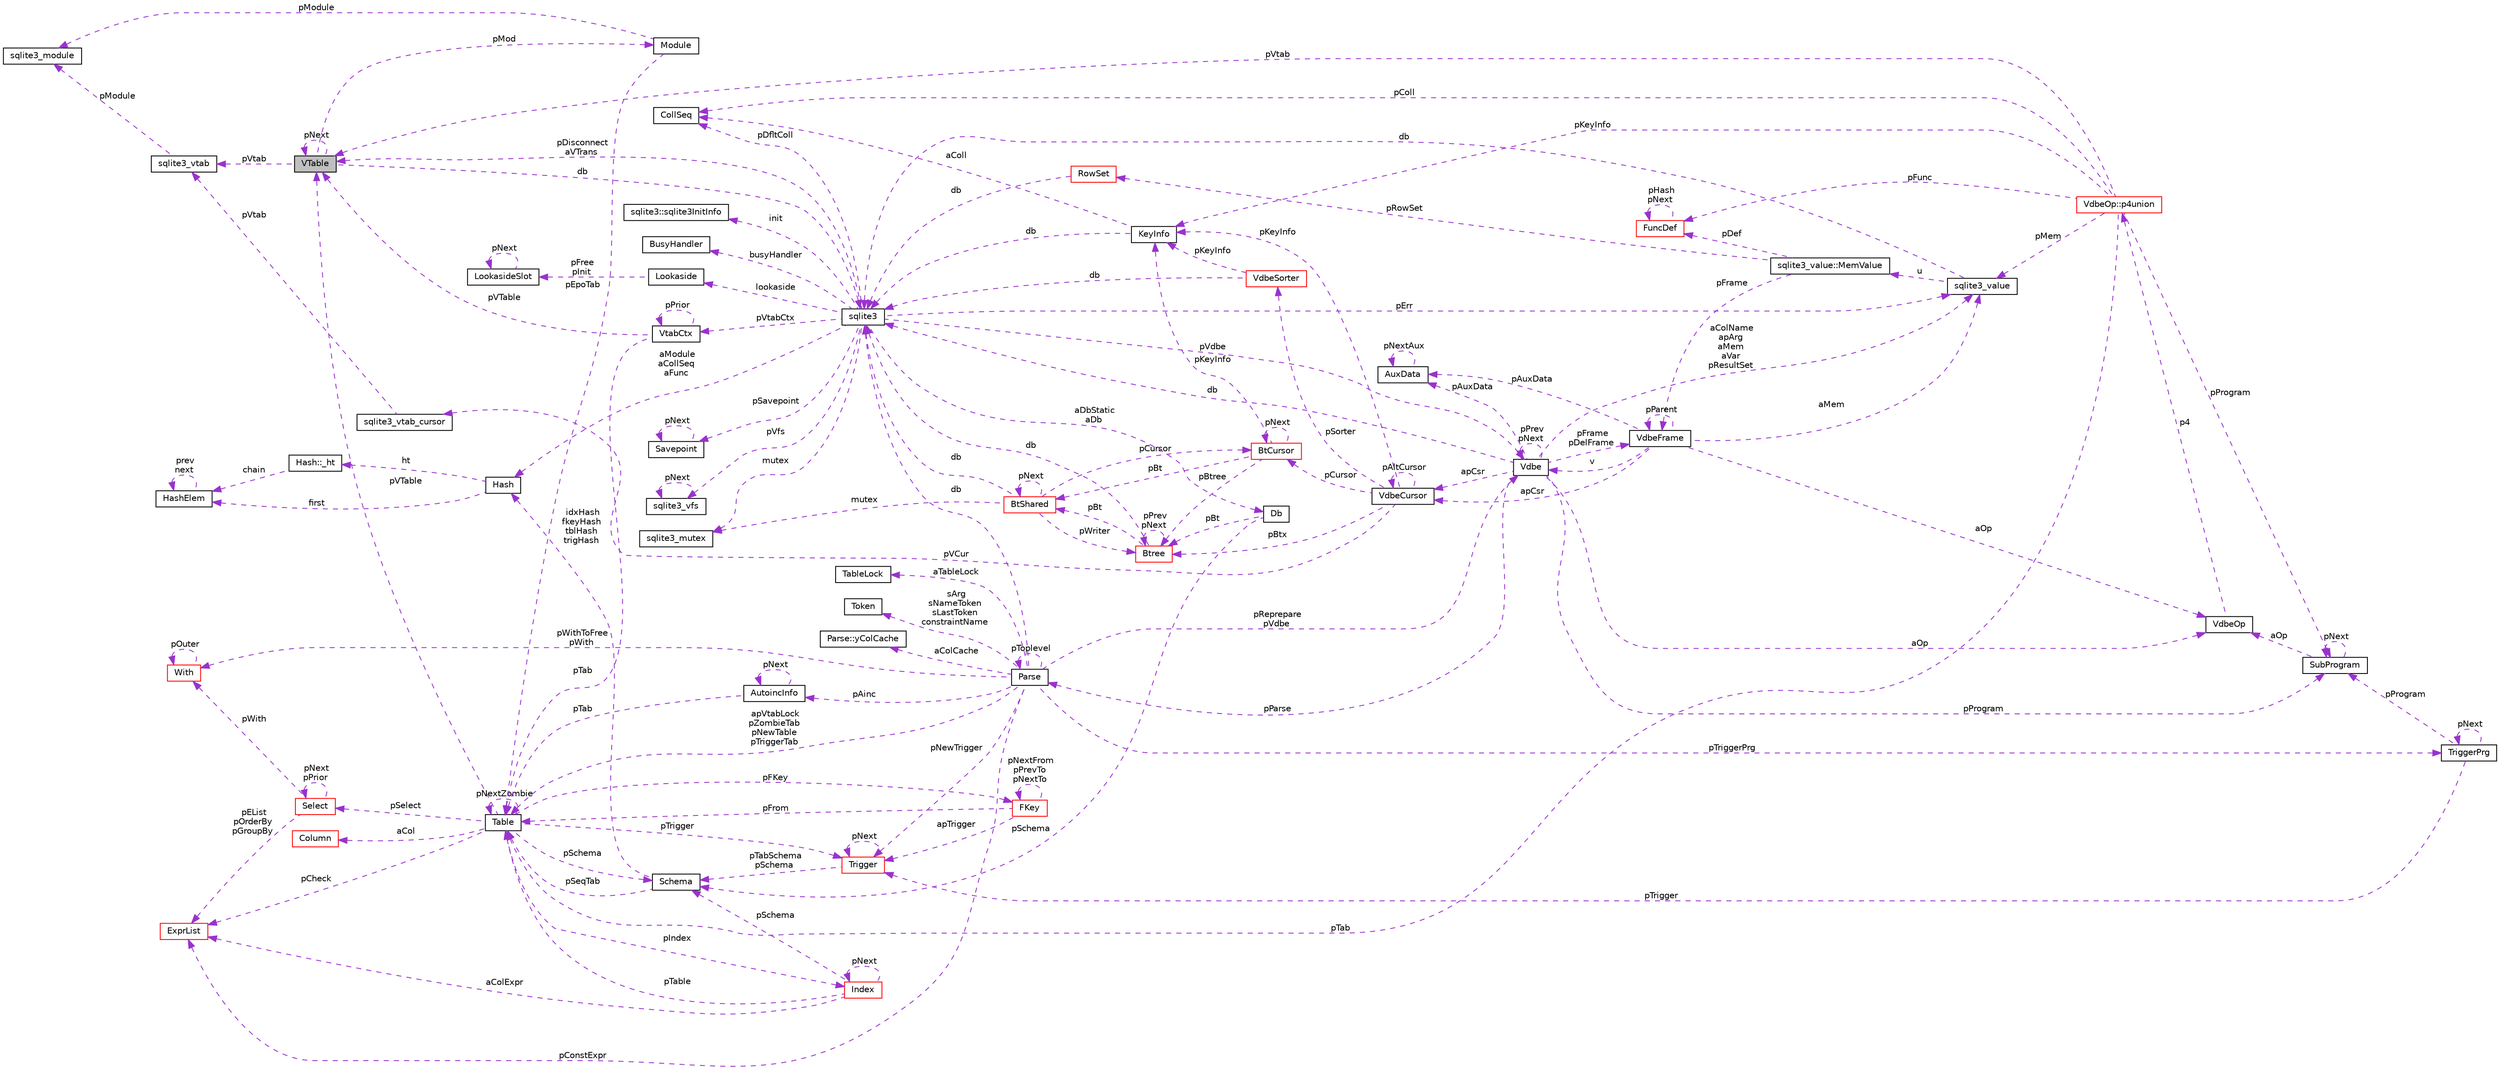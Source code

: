 digraph "VTable"
{
  edge [fontname="Helvetica",fontsize="10",labelfontname="Helvetica",labelfontsize="10"];
  node [fontname="Helvetica",fontsize="10",shape=record];
  rankdir="LR";
  Node1 [label="VTable",height=0.2,width=0.4,color="black", fillcolor="grey75", style="filled", fontcolor="black"];
  Node2 -> Node1 [dir="back",color="darkorchid3",fontsize="10",style="dashed",label=" db" ,fontname="Helvetica"];
  Node2 [label="sqlite3",height=0.2,width=0.4,color="black", fillcolor="white", style="filled",URL="$structsqlite3.html"];
  Node3 -> Node2 [dir="back",color="darkorchid3",fontsize="10",style="dashed",label=" pVdbe" ,fontname="Helvetica"];
  Node3 [label="Vdbe",height=0.2,width=0.4,color="black", fillcolor="white", style="filled",URL="$structVdbe.html"];
  Node3 -> Node3 [dir="back",color="darkorchid3",fontsize="10",style="dashed",label=" pPrev\npNext" ,fontname="Helvetica"];
  Node2 -> Node3 [dir="back",color="darkorchid3",fontsize="10",style="dashed",label=" db" ,fontname="Helvetica"];
  Node4 -> Node3 [dir="back",color="darkorchid3",fontsize="10",style="dashed",label=" aColName\napArg\naMem\naVar\npResultSet" ,fontname="Helvetica"];
  Node4 [label="sqlite3_value",height=0.2,width=0.4,color="black", fillcolor="white", style="filled",URL="$structsqlite3__value.html"];
  Node2 -> Node4 [dir="back",color="darkorchid3",fontsize="10",style="dashed",label=" db" ,fontname="Helvetica"];
  Node5 -> Node4 [dir="back",color="darkorchid3",fontsize="10",style="dashed",label=" u" ,fontname="Helvetica"];
  Node5 [label="sqlite3_value::MemValue",height=0.2,width=0.4,color="black", fillcolor="white", style="filled",URL="$unionsqlite3__value_1_1MemValue.html"];
  Node6 -> Node5 [dir="back",color="darkorchid3",fontsize="10",style="dashed",label=" pFrame" ,fontname="Helvetica"];
  Node6 [label="VdbeFrame",height=0.2,width=0.4,color="black", fillcolor="white", style="filled",URL="$structVdbeFrame.html"];
  Node3 -> Node6 [dir="back",color="darkorchid3",fontsize="10",style="dashed",label=" v" ,fontname="Helvetica"];
  Node4 -> Node6 [dir="back",color="darkorchid3",fontsize="10",style="dashed",label=" aMem" ,fontname="Helvetica"];
  Node6 -> Node6 [dir="back",color="darkorchid3",fontsize="10",style="dashed",label=" pParent" ,fontname="Helvetica"];
  Node7 -> Node6 [dir="back",color="darkorchid3",fontsize="10",style="dashed",label=" pAuxData" ,fontname="Helvetica"];
  Node7 [label="AuxData",height=0.2,width=0.4,color="black", fillcolor="white", style="filled",URL="$structAuxData.html"];
  Node7 -> Node7 [dir="back",color="darkorchid3",fontsize="10",style="dashed",label=" pNextAux" ,fontname="Helvetica"];
  Node8 -> Node6 [dir="back",color="darkorchid3",fontsize="10",style="dashed",label=" apCsr" ,fontname="Helvetica"];
  Node8 [label="VdbeCursor",height=0.2,width=0.4,color="black", fillcolor="white", style="filled",URL="$structVdbeCursor.html"];
  Node9 -> Node8 [dir="back",color="darkorchid3",fontsize="10",style="dashed",label=" pCursor" ,fontname="Helvetica"];
  Node9 [label="BtCursor",height=0.2,width=0.4,color="red", fillcolor="white", style="filled",URL="$structBtCursor.html"];
  Node9 -> Node9 [dir="back",color="darkorchid3",fontsize="10",style="dashed",label=" pNext" ,fontname="Helvetica"];
  Node10 -> Node9 [dir="back",color="darkorchid3",fontsize="10",style="dashed",label=" pBt" ,fontname="Helvetica"];
  Node10 [label="BtShared",height=0.2,width=0.4,color="red", fillcolor="white", style="filled",URL="$structBtShared.html"];
  Node9 -> Node10 [dir="back",color="darkorchid3",fontsize="10",style="dashed",label=" pCursor" ,fontname="Helvetica"];
  Node10 -> Node10 [dir="back",color="darkorchid3",fontsize="10",style="dashed",label=" pNext" ,fontname="Helvetica"];
  Node2 -> Node10 [dir="back",color="darkorchid3",fontsize="10",style="dashed",label=" db" ,fontname="Helvetica"];
  Node11 -> Node10 [dir="back",color="darkorchid3",fontsize="10",style="dashed",label=" mutex" ,fontname="Helvetica"];
  Node11 [label="sqlite3_mutex",height=0.2,width=0.4,color="black", fillcolor="white", style="filled",URL="$structsqlite3__mutex.html"];
  Node12 -> Node10 [dir="back",color="darkorchid3",fontsize="10",style="dashed",label=" pWriter" ,fontname="Helvetica"];
  Node12 [label="Btree",height=0.2,width=0.4,color="red", fillcolor="white", style="filled",URL="$structBtree.html"];
  Node10 -> Node12 [dir="back",color="darkorchid3",fontsize="10",style="dashed",label=" pBt" ,fontname="Helvetica"];
  Node2 -> Node12 [dir="back",color="darkorchid3",fontsize="10",style="dashed",label=" db" ,fontname="Helvetica"];
  Node12 -> Node12 [dir="back",color="darkorchid3",fontsize="10",style="dashed",label=" pPrev\npNext" ,fontname="Helvetica"];
  Node13 -> Node9 [dir="back",color="darkorchid3",fontsize="10",style="dashed",label=" pKeyInfo" ,fontname="Helvetica"];
  Node13 [label="KeyInfo",height=0.2,width=0.4,color="black", fillcolor="white", style="filled",URL="$structKeyInfo.html"];
  Node2 -> Node13 [dir="back",color="darkorchid3",fontsize="10",style="dashed",label=" db" ,fontname="Helvetica"];
  Node14 -> Node13 [dir="back",color="darkorchid3",fontsize="10",style="dashed",label=" aColl" ,fontname="Helvetica"];
  Node14 [label="CollSeq",height=0.2,width=0.4,color="black", fillcolor="white", style="filled",URL="$structCollSeq.html"];
  Node12 -> Node9 [dir="back",color="darkorchid3",fontsize="10",style="dashed",label=" pBtree" ,fontname="Helvetica"];
  Node15 -> Node8 [dir="back",color="darkorchid3",fontsize="10",style="dashed",label=" pVCur" ,fontname="Helvetica"];
  Node15 [label="sqlite3_vtab_cursor",height=0.2,width=0.4,color="black", fillcolor="white", style="filled",URL="$structsqlite3__vtab__cursor.html"];
  Node16 -> Node15 [dir="back",color="darkorchid3",fontsize="10",style="dashed",label=" pVtab" ,fontname="Helvetica"];
  Node16 [label="sqlite3_vtab",height=0.2,width=0.4,color="black", fillcolor="white", style="filled",URL="$structsqlite3__vtab.html"];
  Node17 -> Node16 [dir="back",color="darkorchid3",fontsize="10",style="dashed",label=" pModule" ,fontname="Helvetica"];
  Node17 [label="sqlite3_module",height=0.2,width=0.4,color="black", fillcolor="white", style="filled",URL="$structsqlite3__module.html"];
  Node8 -> Node8 [dir="back",color="darkorchid3",fontsize="10",style="dashed",label=" pAltCursor" ,fontname="Helvetica"];
  Node13 -> Node8 [dir="back",color="darkorchid3",fontsize="10",style="dashed",label=" pKeyInfo" ,fontname="Helvetica"];
  Node18 -> Node8 [dir="back",color="darkorchid3",fontsize="10",style="dashed",label=" pSorter" ,fontname="Helvetica"];
  Node18 [label="VdbeSorter",height=0.2,width=0.4,color="red", fillcolor="white", style="filled",URL="$structVdbeSorter.html"];
  Node2 -> Node18 [dir="back",color="darkorchid3",fontsize="10",style="dashed",label=" db" ,fontname="Helvetica"];
  Node13 -> Node18 [dir="back",color="darkorchid3",fontsize="10",style="dashed",label=" pKeyInfo" ,fontname="Helvetica"];
  Node12 -> Node8 [dir="back",color="darkorchid3",fontsize="10",style="dashed",label=" pBtx" ,fontname="Helvetica"];
  Node19 -> Node6 [dir="back",color="darkorchid3",fontsize="10",style="dashed",label=" aOp" ,fontname="Helvetica"];
  Node19 [label="VdbeOp",height=0.2,width=0.4,color="black", fillcolor="white", style="filled",URL="$structVdbeOp.html"];
  Node20 -> Node19 [dir="back",color="darkorchid3",fontsize="10",style="dashed",label=" p4" ,fontname="Helvetica"];
  Node20 [label="VdbeOp::p4union",height=0.2,width=0.4,color="red", fillcolor="white", style="filled",URL="$unionVdbeOp_1_1p4union.html"];
  Node4 -> Node20 [dir="back",color="darkorchid3",fontsize="10",style="dashed",label=" pMem" ,fontname="Helvetica"];
  Node14 -> Node20 [dir="back",color="darkorchid3",fontsize="10",style="dashed",label=" pColl" ,fontname="Helvetica"];
  Node1 -> Node20 [dir="back",color="darkorchid3",fontsize="10",style="dashed",label=" pVtab" ,fontname="Helvetica"];
  Node21 -> Node20 [dir="back",color="darkorchid3",fontsize="10",style="dashed",label=" pTab" ,fontname="Helvetica"];
  Node21 [label="Table",height=0.2,width=0.4,color="black", fillcolor="white", style="filled",URL="$structTable.html"];
  Node22 -> Node21 [dir="back",color="darkorchid3",fontsize="10",style="dashed",label=" pSchema" ,fontname="Helvetica"];
  Node22 [label="Schema",height=0.2,width=0.4,color="black", fillcolor="white", style="filled",URL="$structSchema.html"];
  Node21 -> Node22 [dir="back",color="darkorchid3",fontsize="10",style="dashed",label=" pSeqTab" ,fontname="Helvetica"];
  Node23 -> Node22 [dir="back",color="darkorchid3",fontsize="10",style="dashed",label=" idxHash\nfkeyHash\ntblHash\ntrigHash" ,fontname="Helvetica"];
  Node23 [label="Hash",height=0.2,width=0.4,color="black", fillcolor="white", style="filled",URL="$structHash.html"];
  Node24 -> Node23 [dir="back",color="darkorchid3",fontsize="10",style="dashed",label=" ht" ,fontname="Helvetica"];
  Node24 [label="Hash::_ht",height=0.2,width=0.4,color="black", fillcolor="white", style="filled",URL="$structHash_1_1__ht.html"];
  Node25 -> Node24 [dir="back",color="darkorchid3",fontsize="10",style="dashed",label=" chain" ,fontname="Helvetica"];
  Node25 [label="HashElem",height=0.2,width=0.4,color="black", fillcolor="white", style="filled",URL="$structHashElem.html"];
  Node25 -> Node25 [dir="back",color="darkorchid3",fontsize="10",style="dashed",label=" prev\nnext" ,fontname="Helvetica"];
  Node25 -> Node23 [dir="back",color="darkorchid3",fontsize="10",style="dashed",label=" first" ,fontname="Helvetica"];
  Node26 -> Node21 [dir="back",color="darkorchid3",fontsize="10",style="dashed",label=" aCol" ,fontname="Helvetica"];
  Node26 [label="Column",height=0.2,width=0.4,color="red", fillcolor="white", style="filled",URL="$structColumn.html"];
  Node27 -> Node21 [dir="back",color="darkorchid3",fontsize="10",style="dashed",label=" pFKey" ,fontname="Helvetica"];
  Node27 [label="FKey",height=0.2,width=0.4,color="red", fillcolor="white", style="filled",URL="$structFKey.html"];
  Node27 -> Node27 [dir="back",color="darkorchid3",fontsize="10",style="dashed",label=" pNextFrom\npPrevTo\npNextTo" ,fontname="Helvetica"];
  Node21 -> Node27 [dir="back",color="darkorchid3",fontsize="10",style="dashed",label=" pFrom" ,fontname="Helvetica"];
  Node28 -> Node27 [dir="back",color="darkorchid3",fontsize="10",style="dashed",label=" apTrigger" ,fontname="Helvetica"];
  Node28 [label="Trigger",height=0.2,width=0.4,color="red", fillcolor="white", style="filled",URL="$structTrigger.html"];
  Node22 -> Node28 [dir="back",color="darkorchid3",fontsize="10",style="dashed",label=" pTabSchema\npSchema" ,fontname="Helvetica"];
  Node28 -> Node28 [dir="back",color="darkorchid3",fontsize="10",style="dashed",label=" pNext" ,fontname="Helvetica"];
  Node1 -> Node21 [dir="back",color="darkorchid3",fontsize="10",style="dashed",label=" pVTable" ,fontname="Helvetica"];
  Node21 -> Node21 [dir="back",color="darkorchid3",fontsize="10",style="dashed",label=" pNextZombie" ,fontname="Helvetica"];
  Node28 -> Node21 [dir="back",color="darkorchid3",fontsize="10",style="dashed",label=" pTrigger" ,fontname="Helvetica"];
  Node29 -> Node21 [dir="back",color="darkorchid3",fontsize="10",style="dashed",label=" pSelect" ,fontname="Helvetica"];
  Node29 [label="Select",height=0.2,width=0.4,color="red", fillcolor="white", style="filled",URL="$structSelect.html"];
  Node30 -> Node29 [dir="back",color="darkorchid3",fontsize="10",style="dashed",label=" pWith" ,fontname="Helvetica"];
  Node30 [label="With",height=0.2,width=0.4,color="red", fillcolor="white", style="filled",URL="$structWith.html"];
  Node30 -> Node30 [dir="back",color="darkorchid3",fontsize="10",style="dashed",label=" pOuter" ,fontname="Helvetica"];
  Node29 -> Node29 [dir="back",color="darkorchid3",fontsize="10",style="dashed",label=" pNext\npPrior" ,fontname="Helvetica"];
  Node31 -> Node29 [dir="back",color="darkorchid3",fontsize="10",style="dashed",label=" pEList\npOrderBy\npGroupBy" ,fontname="Helvetica"];
  Node31 [label="ExprList",height=0.2,width=0.4,color="red", fillcolor="white", style="filled",URL="$structExprList.html"];
  Node31 -> Node21 [dir="back",color="darkorchid3",fontsize="10",style="dashed",label=" pCheck" ,fontname="Helvetica"];
  Node32 -> Node21 [dir="back",color="darkorchid3",fontsize="10",style="dashed",label=" pIndex" ,fontname="Helvetica"];
  Node32 [label="Index",height=0.2,width=0.4,color="red", fillcolor="white", style="filled",URL="$structIndex.html"];
  Node22 -> Node32 [dir="back",color="darkorchid3",fontsize="10",style="dashed",label=" pSchema" ,fontname="Helvetica"];
  Node21 -> Node32 [dir="back",color="darkorchid3",fontsize="10",style="dashed",label=" pTable" ,fontname="Helvetica"];
  Node31 -> Node32 [dir="back",color="darkorchid3",fontsize="10",style="dashed",label=" aColExpr" ,fontname="Helvetica"];
  Node32 -> Node32 [dir="back",color="darkorchid3",fontsize="10",style="dashed",label=" pNext" ,fontname="Helvetica"];
  Node33 -> Node20 [dir="back",color="darkorchid3",fontsize="10",style="dashed",label=" pProgram" ,fontname="Helvetica"];
  Node33 [label="SubProgram",height=0.2,width=0.4,color="black", fillcolor="white", style="filled",URL="$structSubProgram.html"];
  Node33 -> Node33 [dir="back",color="darkorchid3",fontsize="10",style="dashed",label=" pNext" ,fontname="Helvetica"];
  Node19 -> Node33 [dir="back",color="darkorchid3",fontsize="10",style="dashed",label=" aOp" ,fontname="Helvetica"];
  Node13 -> Node20 [dir="back",color="darkorchid3",fontsize="10",style="dashed",label=" pKeyInfo" ,fontname="Helvetica"];
  Node34 -> Node20 [dir="back",color="darkorchid3",fontsize="10",style="dashed",label=" pFunc" ,fontname="Helvetica"];
  Node34 [label="FuncDef",height=0.2,width=0.4,color="red", fillcolor="white", style="filled",URL="$structFuncDef.html"];
  Node34 -> Node34 [dir="back",color="darkorchid3",fontsize="10",style="dashed",label=" pHash\npNext" ,fontname="Helvetica"];
  Node35 -> Node5 [dir="back",color="darkorchid3",fontsize="10",style="dashed",label=" pRowSet" ,fontname="Helvetica"];
  Node35 [label="RowSet",height=0.2,width=0.4,color="red", fillcolor="white", style="filled",URL="$structRowSet.html"];
  Node2 -> Node35 [dir="back",color="darkorchid3",fontsize="10",style="dashed",label=" db" ,fontname="Helvetica"];
  Node34 -> Node5 [dir="back",color="darkorchid3",fontsize="10",style="dashed",label=" pDef" ,fontname="Helvetica"];
  Node6 -> Node3 [dir="back",color="darkorchid3",fontsize="10",style="dashed",label=" pFrame\npDelFrame" ,fontname="Helvetica"];
  Node7 -> Node3 [dir="back",color="darkorchid3",fontsize="10",style="dashed",label=" pAuxData" ,fontname="Helvetica"];
  Node33 -> Node3 [dir="back",color="darkorchid3",fontsize="10",style="dashed",label=" pProgram" ,fontname="Helvetica"];
  Node8 -> Node3 [dir="back",color="darkorchid3",fontsize="10",style="dashed",label=" apCsr" ,fontname="Helvetica"];
  Node36 -> Node3 [dir="back",color="darkorchid3",fontsize="10",style="dashed",label=" pParse" ,fontname="Helvetica"];
  Node36 [label="Parse",height=0.2,width=0.4,color="black", fillcolor="white", style="filled",URL="$structParse.html"];
  Node3 -> Node36 [dir="back",color="darkorchid3",fontsize="10",style="dashed",label=" pReprepare\npVdbe" ,fontname="Helvetica"];
  Node2 -> Node36 [dir="back",color="darkorchid3",fontsize="10",style="dashed",label=" db" ,fontname="Helvetica"];
  Node37 -> Node36 [dir="back",color="darkorchid3",fontsize="10",style="dashed",label=" aTableLock" ,fontname="Helvetica"];
  Node37 [label="TableLock",height=0.2,width=0.4,color="black", fillcolor="white", style="filled",URL="$structTableLock.html"];
  Node38 -> Node36 [dir="back",color="darkorchid3",fontsize="10",style="dashed",label=" sArg\nsNameToken\nsLastToken\nconstraintName" ,fontname="Helvetica"];
  Node38 [label="Token",height=0.2,width=0.4,color="black", fillcolor="white", style="filled",URL="$structToken.html"];
  Node30 -> Node36 [dir="back",color="darkorchid3",fontsize="10",style="dashed",label=" pWithToFree\npWith" ,fontname="Helvetica"];
  Node39 -> Node36 [dir="back",color="darkorchid3",fontsize="10",style="dashed",label=" aColCache" ,fontname="Helvetica"];
  Node39 [label="Parse::yColCache",height=0.2,width=0.4,color="black", fillcolor="white", style="filled",URL="$structParse_1_1yColCache.html"];
  Node21 -> Node36 [dir="back",color="darkorchid3",fontsize="10",style="dashed",label=" apVtabLock\npZombieTab\npNewTable\npTriggerTab" ,fontname="Helvetica"];
  Node28 -> Node36 [dir="back",color="darkorchid3",fontsize="10",style="dashed",label=" pNewTrigger" ,fontname="Helvetica"];
  Node40 -> Node36 [dir="back",color="darkorchid3",fontsize="10",style="dashed",label=" pTriggerPrg" ,fontname="Helvetica"];
  Node40 [label="TriggerPrg",height=0.2,width=0.4,color="black", fillcolor="white", style="filled",URL="$structTriggerPrg.html"];
  Node33 -> Node40 [dir="back",color="darkorchid3",fontsize="10",style="dashed",label=" pProgram" ,fontname="Helvetica"];
  Node28 -> Node40 [dir="back",color="darkorchid3",fontsize="10",style="dashed",label=" pTrigger" ,fontname="Helvetica"];
  Node40 -> Node40 [dir="back",color="darkorchid3",fontsize="10",style="dashed",label=" pNext" ,fontname="Helvetica"];
  Node41 -> Node36 [dir="back",color="darkorchid3",fontsize="10",style="dashed",label=" pAinc" ,fontname="Helvetica"];
  Node41 [label="AutoincInfo",height=0.2,width=0.4,color="black", fillcolor="white", style="filled",URL="$structAutoincInfo.html"];
  Node21 -> Node41 [dir="back",color="darkorchid3",fontsize="10",style="dashed",label=" pTab" ,fontname="Helvetica"];
  Node41 -> Node41 [dir="back",color="darkorchid3",fontsize="10",style="dashed",label=" pNext" ,fontname="Helvetica"];
  Node31 -> Node36 [dir="back",color="darkorchid3",fontsize="10",style="dashed",label=" pConstExpr" ,fontname="Helvetica"];
  Node36 -> Node36 [dir="back",color="darkorchid3",fontsize="10",style="dashed",label=" pToplevel" ,fontname="Helvetica"];
  Node19 -> Node3 [dir="back",color="darkorchid3",fontsize="10",style="dashed",label=" aOp" ,fontname="Helvetica"];
  Node42 -> Node2 [dir="back",color="darkorchid3",fontsize="10",style="dashed",label=" pSavepoint" ,fontname="Helvetica"];
  Node42 [label="Savepoint",height=0.2,width=0.4,color="black", fillcolor="white", style="filled",URL="$structSavepoint.html"];
  Node42 -> Node42 [dir="back",color="darkorchid3",fontsize="10",style="dashed",label=" pNext" ,fontname="Helvetica"];
  Node43 -> Node2 [dir="back",color="darkorchid3",fontsize="10",style="dashed",label=" lookaside" ,fontname="Helvetica"];
  Node43 [label="Lookaside",height=0.2,width=0.4,color="black", fillcolor="white", style="filled",URL="$structLookaside.html"];
  Node44 -> Node43 [dir="back",color="darkorchid3",fontsize="10",style="dashed",label=" pFree\npInit" ,fontname="Helvetica"];
  Node44 [label="LookasideSlot",height=0.2,width=0.4,color="black", fillcolor="white", style="filled",URL="$structLookasideSlot.html"];
  Node44 -> Node44 [dir="back",color="darkorchid3",fontsize="10",style="dashed",label=" pNext" ,fontname="Helvetica"];
  Node4 -> Node2 [dir="back",color="darkorchid3",fontsize="10",style="dashed",label=" pErr" ,fontname="Helvetica"];
  Node11 -> Node2 [dir="back",color="darkorchid3",fontsize="10",style="dashed",label=" mutex" ,fontname="Helvetica"];
  Node45 -> Node2 [dir="back",color="darkorchid3",fontsize="10",style="dashed",label=" pVfs" ,fontname="Helvetica"];
  Node45 [label="sqlite3_vfs",height=0.2,width=0.4,color="black", fillcolor="white", style="filled",URL="$structsqlite3__vfs.html"];
  Node45 -> Node45 [dir="back",color="darkorchid3",fontsize="10",style="dashed",label=" pNext" ,fontname="Helvetica"];
  Node46 -> Node2 [dir="back",color="darkorchid3",fontsize="10",style="dashed",label=" init" ,fontname="Helvetica"];
  Node46 [label="sqlite3::sqlite3InitInfo",height=0.2,width=0.4,color="black", fillcolor="white", style="filled",URL="$structsqlite3_1_1sqlite3InitInfo.html"];
  Node47 -> Node2 [dir="back",color="darkorchid3",fontsize="10",style="dashed",label=" busyHandler" ,fontname="Helvetica"];
  Node47 [label="BusyHandler",height=0.2,width=0.4,color="black", fillcolor="white", style="filled",URL="$structBusyHandler.html"];
  Node48 -> Node2 [dir="back",color="darkorchid3",fontsize="10",style="dashed",label=" pVtabCtx" ,fontname="Helvetica"];
  Node48 [label="VtabCtx",height=0.2,width=0.4,color="black", fillcolor="white", style="filled",URL="$structVtabCtx.html"];
  Node48 -> Node48 [dir="back",color="darkorchid3",fontsize="10",style="dashed",label=" pPrior" ,fontname="Helvetica"];
  Node1 -> Node48 [dir="back",color="darkorchid3",fontsize="10",style="dashed",label=" pVTable" ,fontname="Helvetica"];
  Node21 -> Node48 [dir="back",color="darkorchid3",fontsize="10",style="dashed",label=" pTab" ,fontname="Helvetica"];
  Node14 -> Node2 [dir="back",color="darkorchid3",fontsize="10",style="dashed",label=" pDfltColl" ,fontname="Helvetica"];
  Node1 -> Node2 [dir="back",color="darkorchid3",fontsize="10",style="dashed",label=" pDisconnect\naVTrans" ,fontname="Helvetica"];
  Node49 -> Node2 [dir="back",color="darkorchid3",fontsize="10",style="dashed",label=" aDbStatic\naDb" ,fontname="Helvetica"];
  Node49 [label="Db",height=0.2,width=0.4,color="black", fillcolor="white", style="filled",URL="$structDb.html"];
  Node22 -> Node49 [dir="back",color="darkorchid3",fontsize="10",style="dashed",label=" pSchema" ,fontname="Helvetica"];
  Node12 -> Node49 [dir="back",color="darkorchid3",fontsize="10",style="dashed",label=" pBt" ,fontname="Helvetica"];
  Node23 -> Node2 [dir="back",color="darkorchid3",fontsize="10",style="dashed",label=" aModule\naCollSeq\naFunc" ,fontname="Helvetica"];
  Node1 -> Node1 [dir="back",color="darkorchid3",fontsize="10",style="dashed",label=" pNext" ,fontname="Helvetica"];
  Node50 -> Node1 [dir="back",color="darkorchid3",fontsize="10",style="dashed",label=" pMod" ,fontname="Helvetica"];
  Node50 [label="Module",height=0.2,width=0.4,color="black", fillcolor="white", style="filled",URL="$structModule.html"];
  Node17 -> Node50 [dir="back",color="darkorchid3",fontsize="10",style="dashed",label=" pModule" ,fontname="Helvetica"];
  Node21 -> Node50 [dir="back",color="darkorchid3",fontsize="10",style="dashed",label=" pEpoTab" ,fontname="Helvetica"];
  Node16 -> Node1 [dir="back",color="darkorchid3",fontsize="10",style="dashed",label=" pVtab" ,fontname="Helvetica"];
}
